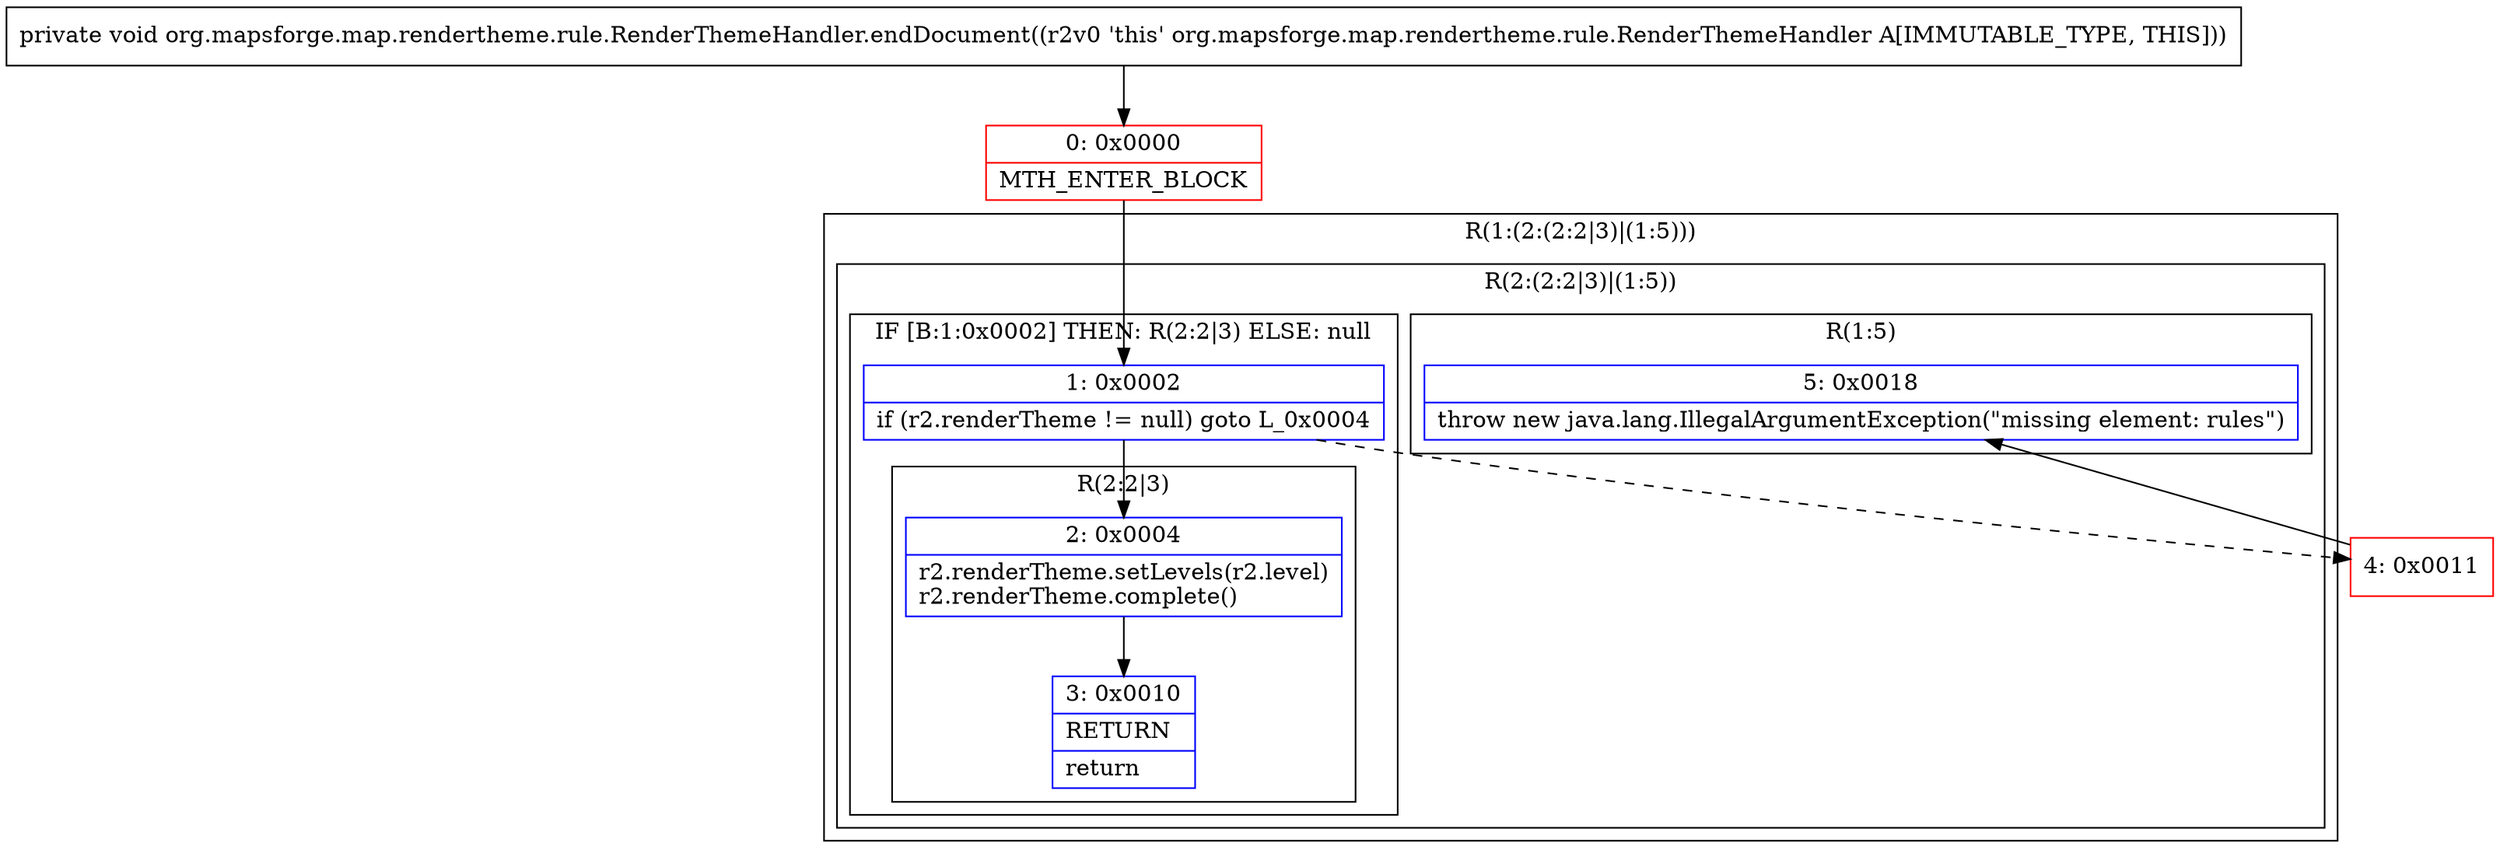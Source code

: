 digraph "CFG fororg.mapsforge.map.rendertheme.rule.RenderThemeHandler.endDocument()V" {
subgraph cluster_Region_370711833 {
label = "R(1:(2:(2:2|3)|(1:5)))";
node [shape=record,color=blue];
subgraph cluster_Region_791293705 {
label = "R(2:(2:2|3)|(1:5))";
node [shape=record,color=blue];
subgraph cluster_IfRegion_1766034521 {
label = "IF [B:1:0x0002] THEN: R(2:2|3) ELSE: null";
node [shape=record,color=blue];
Node_1 [shape=record,label="{1\:\ 0x0002|if (r2.renderTheme != null) goto L_0x0004\l}"];
subgraph cluster_Region_77363191 {
label = "R(2:2|3)";
node [shape=record,color=blue];
Node_2 [shape=record,label="{2\:\ 0x0004|r2.renderTheme.setLevels(r2.level)\lr2.renderTheme.complete()\l}"];
Node_3 [shape=record,label="{3\:\ 0x0010|RETURN\l|return\l}"];
}
}
subgraph cluster_Region_1446957608 {
label = "R(1:5)";
node [shape=record,color=blue];
Node_5 [shape=record,label="{5\:\ 0x0018|throw new java.lang.IllegalArgumentException(\"missing element: rules\")\l}"];
}
}
}
Node_0 [shape=record,color=red,label="{0\:\ 0x0000|MTH_ENTER_BLOCK\l}"];
Node_4 [shape=record,color=red,label="{4\:\ 0x0011}"];
MethodNode[shape=record,label="{private void org.mapsforge.map.rendertheme.rule.RenderThemeHandler.endDocument((r2v0 'this' org.mapsforge.map.rendertheme.rule.RenderThemeHandler A[IMMUTABLE_TYPE, THIS])) }"];
MethodNode -> Node_0;
Node_1 -> Node_2;
Node_1 -> Node_4[style=dashed];
Node_2 -> Node_3;
Node_0 -> Node_1;
Node_4 -> Node_5;
}

